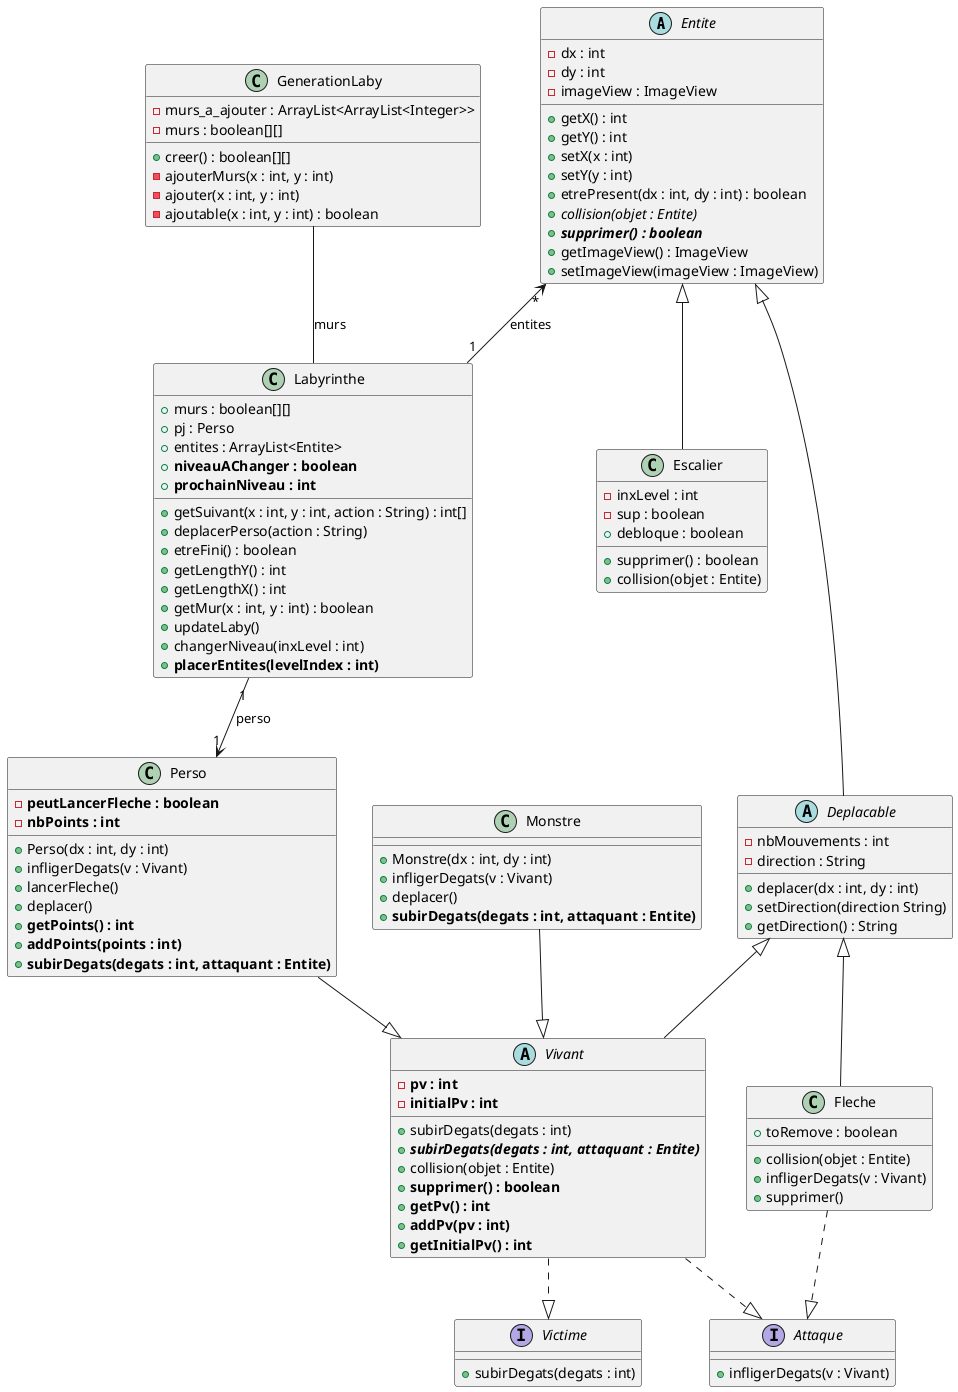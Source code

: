 @startuml

abstract class Entite{
-dx : int
-dy : int
-imageView : ImageView
+getX() : int
+getY() : int
+setX(x : int)
+setY(y : int)
+etrePresent(dx : int, dy : int) : boolean
+{abstract}collision(objet : Entite)
+<b>{abstract}supprimer() : boolean</b>
+getImageView() : ImageView
+setImageView(imageView : ImageView)
}

abstract class Deplacable{
-nbMouvements : int
-direction : String
+deplacer(dx : int, dy : int)
+setDirection(direction String)
+getDirection() : String
}

class Perso{
-<b>peutLancerFleche : boolean</b>
-<b>nbPoints : int</b>
+Perso(dx : int, dy : int)
+infligerDegats(v : Vivant)
+lancerFleche()
+deplacer()
+<b>getPoints() : int</b>
+<b>addPoints(points : int)</b>
+<b>subirDegats(degats : int, attaquant : Entite)</b>
}

class Monstre{
+Monstre(dx : int, dy : int)
+infligerDegats(v : Vivant)
+deplacer()
+<b>subirDegats(degats : int, attaquant : Entite)</b>
}

abstract class Vivant{
-<b>pv : int</b>
-<b>initialPv : int</b>
+subirDegats(degats : int)
+<b>{abstract}subirDegats(degats : int, attaquant : Entite)</b>
+collision(objet : Entite)
+<b>supprimer() : boolean</b>
+<b>getPv() : int</b>
+<b>addPv(pv : int)</b>
+<b>getInitialPv() : int</b>
}

interface Victime {
+subirDegats(degats : int)
}

interface Attaque {
+infligerDegats(v : Vivant)
}

class Fleche {
+toRemove : boolean
+collision(objet : Entite)
+infligerDegats(v : Vivant)
+supprimer()
}

class Escalier{
-inxLevel : int
-sup : boolean
+debloque : boolean
+supprimer() : boolean
+collision(objet : Entite)
}

class Labyrinthe{
+murs : boolean[][]
+pj : Perso
+entites : ArrayList<Entite>
+<b>niveauAChanger : boolean</b>
+<b>prochainNiveau : int</b>
+getSuivant(x : int, y : int, action : String) : int[]
+deplacerPerso(action : String)
+etreFini() : boolean
+getLengthY() : int
+getLengthX() : int
+getMur(x : int, y : int) : boolean
+updateLaby()
+changerNiveau(inxLevel : int)
+<b>placerEntites(levelIndex : int)</b>
}

class GenerationLaby {
-murs_a_ajouter : ArrayList<ArrayList<Integer>>
-murs : boolean[][]
+creer() : boolean[][]
-ajouterMurs(x : int, y : int)
-ajouter(x : int, y : int)
-ajoutable(x : int, y : int) : boolean
}

Entite <|-- Deplacable
Deplacable <|-- Fleche
Deplacable <|-- Vivant
Perso --|> Vivant
Monstre --|> Vivant
Vivant ..|> Victime
Vivant ..|> Attaque
Fleche ..|> Attaque
Entite <|-- Escalier
Entite "*" <-- "1" Labyrinthe : entites
Labyrinthe "1" --> "1" Perso : perso
GenerationLaby -- Labyrinthe : murs
@enduml